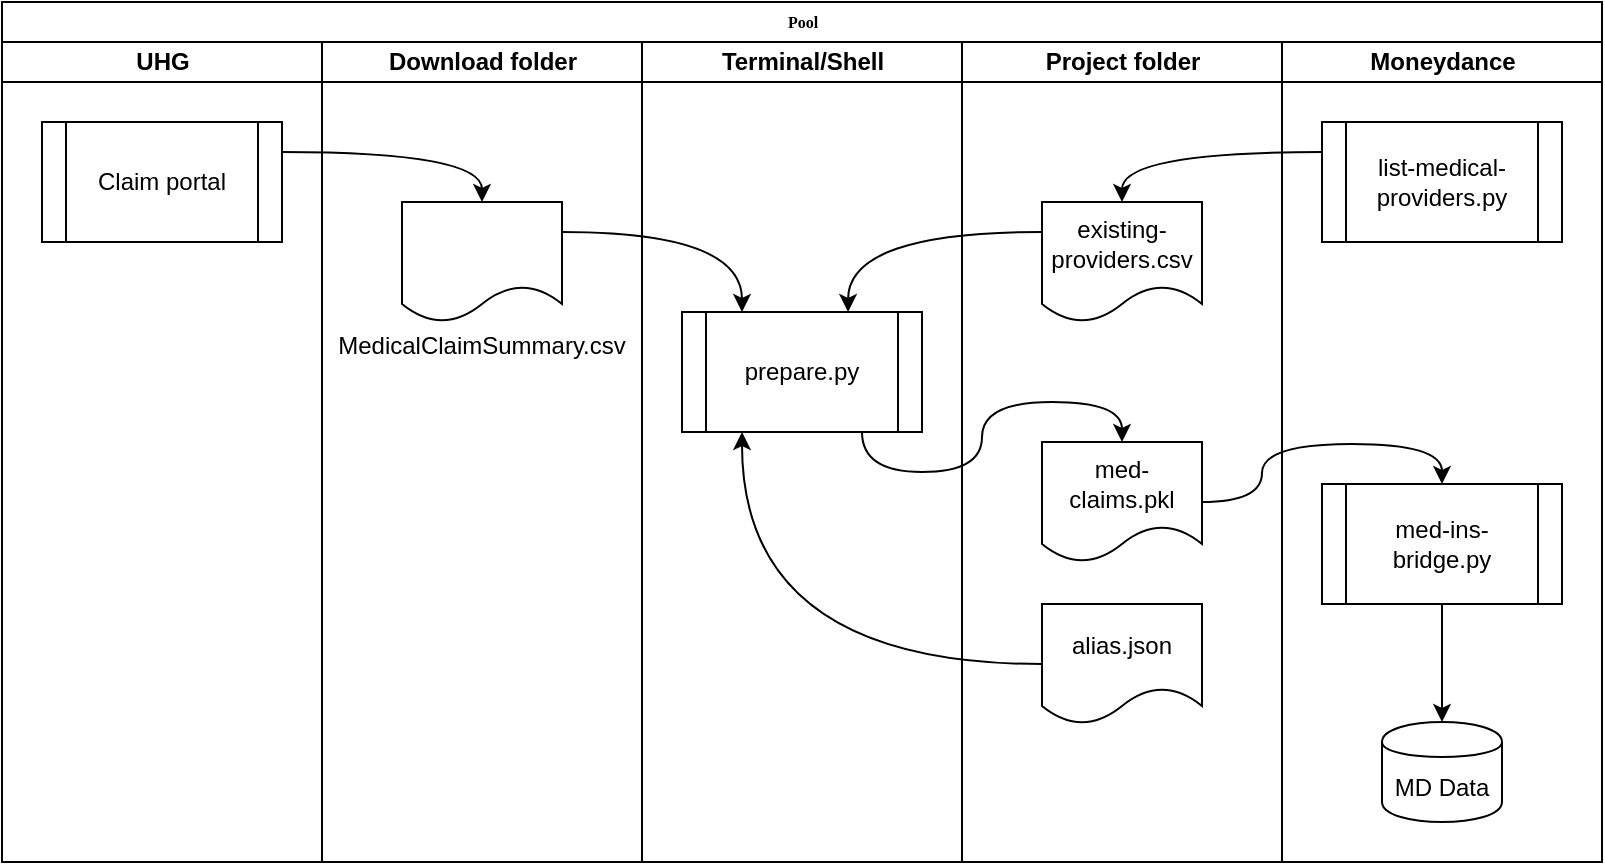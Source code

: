 <mxfile version="14.4.3" type="device"><diagram name="Page-1" id="74e2e168-ea6b-b213-b513-2b3c1d86103e"><mxGraphModel dx="1106" dy="997" grid="1" gridSize="10" guides="1" tooltips="1" connect="1" arrows="1" fold="1" page="1" pageScale="1" pageWidth="1100" pageHeight="850" background="#ffffff" math="0" shadow="0"><root><mxCell id="0"/><mxCell id="1" parent="0"/><mxCell id="77e6c97f196da883-1" value="Pool" style="swimlane;html=1;childLayout=stackLayout;startSize=20;rounded=0;shadow=0;labelBackgroundColor=none;strokeWidth=1;fontFamily=Verdana;fontSize=8;align=center;" parent="1" vertex="1"><mxGeometry x="70" y="60" width="800" height="430" as="geometry"/></mxCell><mxCell id="77e6c97f196da883-2" value="UHG" style="swimlane;html=1;startSize=20;" parent="77e6c97f196da883-1" vertex="1"><mxGeometry y="20" width="160" height="410" as="geometry"/></mxCell><mxCell id="0p6k7hB6vns7x9YInnyK-1" value="Claim portal" style="shape=process;whiteSpace=wrap;html=1;backgroundOutline=1;" parent="77e6c97f196da883-2" vertex="1"><mxGeometry x="20" y="40" width="120" height="60" as="geometry"/></mxCell><mxCell id="0p6k7hB6vns7x9YInnyK-27" value="Download folder" style="swimlane;html=1;startSize=20;" parent="77e6c97f196da883-1" vertex="1"><mxGeometry x="160" y="20" width="160" height="410" as="geometry"/></mxCell><mxCell id="0p6k7hB6vns7x9YInnyK-11" value="" style="group;labelPosition=center;verticalLabelPosition=bottom;align=center;verticalAlign=bottom;" parent="0p6k7hB6vns7x9YInnyK-27" vertex="1" connectable="0"><mxGeometry x="30" y="80" width="80" height="60" as="geometry"/></mxCell><mxCell id="0p6k7hB6vns7x9YInnyK-10" value="" style="group" parent="0p6k7hB6vns7x9YInnyK-11" vertex="1" connectable="0"><mxGeometry width="80" height="60" as="geometry"/></mxCell><mxCell id="0p6k7hB6vns7x9YInnyK-5" value="&lt;br&gt;&lt;br&gt;&lt;br&gt;&lt;br&gt;&lt;br&gt;&lt;br&gt;&lt;br&gt;MedicalClaimSummary.csv" style="shape=document;whiteSpace=wrap;html=1;boundedLbl=1;align=center;" parent="0p6k7hB6vns7x9YInnyK-10" vertex="1"><mxGeometry x="10" width="80" height="60" as="geometry"/></mxCell><mxCell id="0p6k7hB6vns7x9YInnyK-21" style="edgeStyle=orthogonalEdgeStyle;curved=1;rounded=0;orthogonalLoop=1;jettySize=auto;html=1;exitX=1;exitY=0.25;exitDx=0;exitDy=0;entryX=0.25;entryY=0;entryDx=0;entryDy=0;" parent="77e6c97f196da883-1" source="0p6k7hB6vns7x9YInnyK-5" target="0p6k7hB6vns7x9YInnyK-3" edge="1"><mxGeometry relative="1" as="geometry"/></mxCell><mxCell id="77e6c97f196da883-6" value="Terminal/Shell" style="swimlane;html=1;startSize=20;" parent="77e6c97f196da883-1" vertex="1"><mxGeometry x="320" y="20" width="160" height="410" as="geometry"/></mxCell><mxCell id="0p6k7hB6vns7x9YInnyK-3" value="prepare.py" style="shape=process;whiteSpace=wrap;html=1;backgroundOutline=1;" parent="77e6c97f196da883-6" vertex="1"><mxGeometry x="20" y="135" width="120" height="60" as="geometry"/></mxCell><mxCell id="0p6k7hB6vns7x9YInnyK-23" style="edgeStyle=orthogonalEdgeStyle;curved=1;rounded=0;orthogonalLoop=1;jettySize=auto;html=1;exitX=0.75;exitY=1;exitDx=0;exitDy=0;" parent="77e6c97f196da883-1" source="0p6k7hB6vns7x9YInnyK-3" target="0p6k7hB6vns7x9YInnyK-17" edge="1"><mxGeometry relative="1" as="geometry"/></mxCell><mxCell id="0p6k7hB6vns7x9YInnyK-22" style="edgeStyle=orthogonalEdgeStyle;curved=1;rounded=0;orthogonalLoop=1;jettySize=auto;html=1;exitX=0;exitY=0.25;exitDx=0;exitDy=0;entryX=0.692;entryY=0;entryDx=0;entryDy=0;entryPerimeter=0;" parent="77e6c97f196da883-1" source="0p6k7hB6vns7x9YInnyK-14" target="0p6k7hB6vns7x9YInnyK-3" edge="1"><mxGeometry relative="1" as="geometry"/></mxCell><mxCell id="77e6c97f196da883-4" value="Project folder" style="swimlane;html=1;startSize=20;" parent="77e6c97f196da883-1" vertex="1"><mxGeometry x="480" y="20" width="160" height="410" as="geometry"/></mxCell><mxCell id="0p6k7hB6vns7x9YInnyK-15" value="" style="group" parent="77e6c97f196da883-4" vertex="1" connectable="0"><mxGeometry x="40" y="200" width="80" height="60" as="geometry"/></mxCell><mxCell id="0p6k7hB6vns7x9YInnyK-16" value="" style="group" parent="0p6k7hB6vns7x9YInnyK-15" vertex="1" connectable="0"><mxGeometry width="80" height="60" as="geometry"/></mxCell><mxCell id="0p6k7hB6vns7x9YInnyK-17" value="med-claims.pkl" style="shape=document;whiteSpace=wrap;html=1;boundedLbl=1;" parent="0p6k7hB6vns7x9YInnyK-16" vertex="1"><mxGeometry width="80" height="60" as="geometry"/></mxCell><mxCell id="0p6k7hB6vns7x9YInnyK-12" value="" style="group" parent="77e6c97f196da883-4" vertex="1" connectable="0"><mxGeometry x="40" y="80" width="80" height="60" as="geometry"/></mxCell><mxCell id="0p6k7hB6vns7x9YInnyK-13" value="" style="group" parent="0p6k7hB6vns7x9YInnyK-12" vertex="1" connectable="0"><mxGeometry width="80" height="60" as="geometry"/></mxCell><mxCell id="0p6k7hB6vns7x9YInnyK-14" value="existing-providers.csv" style="shape=document;whiteSpace=wrap;html=1;boundedLbl=1;" parent="0p6k7hB6vns7x9YInnyK-13" vertex="1"><mxGeometry width="80" height="60" as="geometry"/></mxCell><mxCell id="SNExU9p7lUOOYPi87I4e-1" value="" style="group" vertex="1" connectable="0" parent="77e6c97f196da883-4"><mxGeometry x="40" y="281" width="80" height="60" as="geometry"/></mxCell><mxCell id="SNExU9p7lUOOYPi87I4e-2" value="" style="group" vertex="1" connectable="0" parent="SNExU9p7lUOOYPi87I4e-1"><mxGeometry width="80" height="60" as="geometry"/></mxCell><mxCell id="SNExU9p7lUOOYPi87I4e-3" value="alias.json" style="shape=document;whiteSpace=wrap;html=1;boundedLbl=1;" vertex="1" parent="SNExU9p7lUOOYPi87I4e-2"><mxGeometry width="80" height="60" as="geometry"/></mxCell><mxCell id="0p6k7hB6vns7x9YInnyK-20" style="edgeStyle=orthogonalEdgeStyle;curved=1;rounded=0;orthogonalLoop=1;jettySize=auto;html=1;exitX=0;exitY=0.25;exitDx=0;exitDy=0;entryX=0.5;entryY=0;entryDx=0;entryDy=0;" parent="77e6c97f196da883-1" source="0p6k7hB6vns7x9YInnyK-2" target="0p6k7hB6vns7x9YInnyK-14" edge="1"><mxGeometry relative="1" as="geometry"/></mxCell><mxCell id="0p6k7hB6vns7x9YInnyK-25" style="edgeStyle=orthogonalEdgeStyle;curved=1;rounded=0;orthogonalLoop=1;jettySize=auto;html=1;exitX=1;exitY=0.5;exitDx=0;exitDy=0;entryX=0.5;entryY=0;entryDx=0;entryDy=0;" parent="77e6c97f196da883-1" source="0p6k7hB6vns7x9YInnyK-17" target="0p6k7hB6vns7x9YInnyK-7" edge="1"><mxGeometry relative="1" as="geometry"/></mxCell><mxCell id="77e6c97f196da883-5" value="Moneydance" style="swimlane;html=1;startSize=20;" parent="77e6c97f196da883-1" vertex="1"><mxGeometry x="640" y="20" width="160" height="410" as="geometry"/></mxCell><mxCell id="0p6k7hB6vns7x9YInnyK-2" value="list-medical-providers.py" style="shape=process;whiteSpace=wrap;html=1;backgroundOutline=1;" parent="77e6c97f196da883-5" vertex="1"><mxGeometry x="20" y="40" width="120" height="60" as="geometry"/></mxCell><mxCell id="0p6k7hB6vns7x9YInnyK-26" style="edgeStyle=orthogonalEdgeStyle;curved=1;rounded=0;orthogonalLoop=1;jettySize=auto;html=1;exitX=0.5;exitY=1;exitDx=0;exitDy=0;" parent="77e6c97f196da883-5" source="0p6k7hB6vns7x9YInnyK-7" target="0p6k7hB6vns7x9YInnyK-18" edge="1"><mxGeometry relative="1" as="geometry"/></mxCell><mxCell id="0p6k7hB6vns7x9YInnyK-7" value="med-ins-bridge.py" style="shape=process;whiteSpace=wrap;html=1;backgroundOutline=1;" parent="77e6c97f196da883-5" vertex="1"><mxGeometry x="20" y="221" width="120" height="60" as="geometry"/></mxCell><mxCell id="0p6k7hB6vns7x9YInnyK-18" value="MD Data" style="shape=cylinder;whiteSpace=wrap;html=1;boundedLbl=1;backgroundOutline=1;" parent="77e6c97f196da883-5" vertex="1"><mxGeometry x="50" y="340" width="60" height="50" as="geometry"/></mxCell><mxCell id="0p6k7hB6vns7x9YInnyK-19" style="edgeStyle=orthogonalEdgeStyle;curved=1;rounded=0;orthogonalLoop=1;jettySize=auto;html=1;exitX=1;exitY=0.25;exitDx=0;exitDy=0;entryX=0.5;entryY=0;entryDx=0;entryDy=0;" parent="77e6c97f196da883-1" source="0p6k7hB6vns7x9YInnyK-1" target="0p6k7hB6vns7x9YInnyK-5" edge="1"><mxGeometry relative="1" as="geometry"/></mxCell><mxCell id="SNExU9p7lUOOYPi87I4e-4" style="edgeStyle=orthogonalEdgeStyle;curved=1;rounded=0;orthogonalLoop=1;jettySize=auto;html=1;exitX=0;exitY=0.5;exitDx=0;exitDy=0;entryX=0.25;entryY=1;entryDx=0;entryDy=0;" edge="1" parent="77e6c97f196da883-1" source="SNExU9p7lUOOYPi87I4e-3" target="0p6k7hB6vns7x9YInnyK-3"><mxGeometry relative="1" as="geometry"><mxPoint x="250" y="285" as="sourcePoint"/><mxPoint x="380" y="290" as="targetPoint"/></mxGeometry></mxCell></root></mxGraphModel></diagram></mxfile>